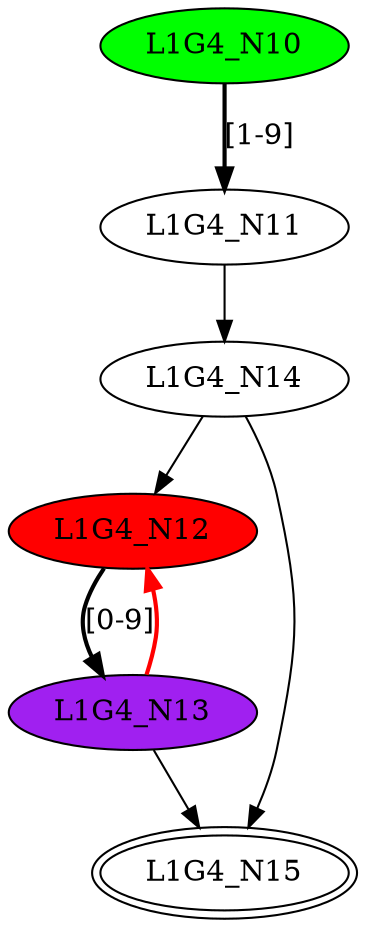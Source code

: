digraph G4{
"L1G4_N10" [style=filled,fillcolor=green];
"L1G4_N11";
"L1G4_N12" [style=filled,fillcolor=red];
"L1G4_N13" [style=filled,fillcolor=purple];
"L1G4_N14";
"L1G4_N15" [peripheries=2];
"L1G4_N10"->"L1G4_N11" [style = bold, label = "[1-9]"];
"L1G4_N12"->"L1G4_N13" [style = bold, label = "[0-9]"];
"L1G4_N14"->"L1G4_N12";
"L1G4_N13"->"L1G4_N15";
"L1G4_N14"->"L1G4_N15";
"L1G4_N13"->"L1G4_N12" [color=red,style = bold, label = ""];
"L1G4_N11"->"L1G4_N14";
}

